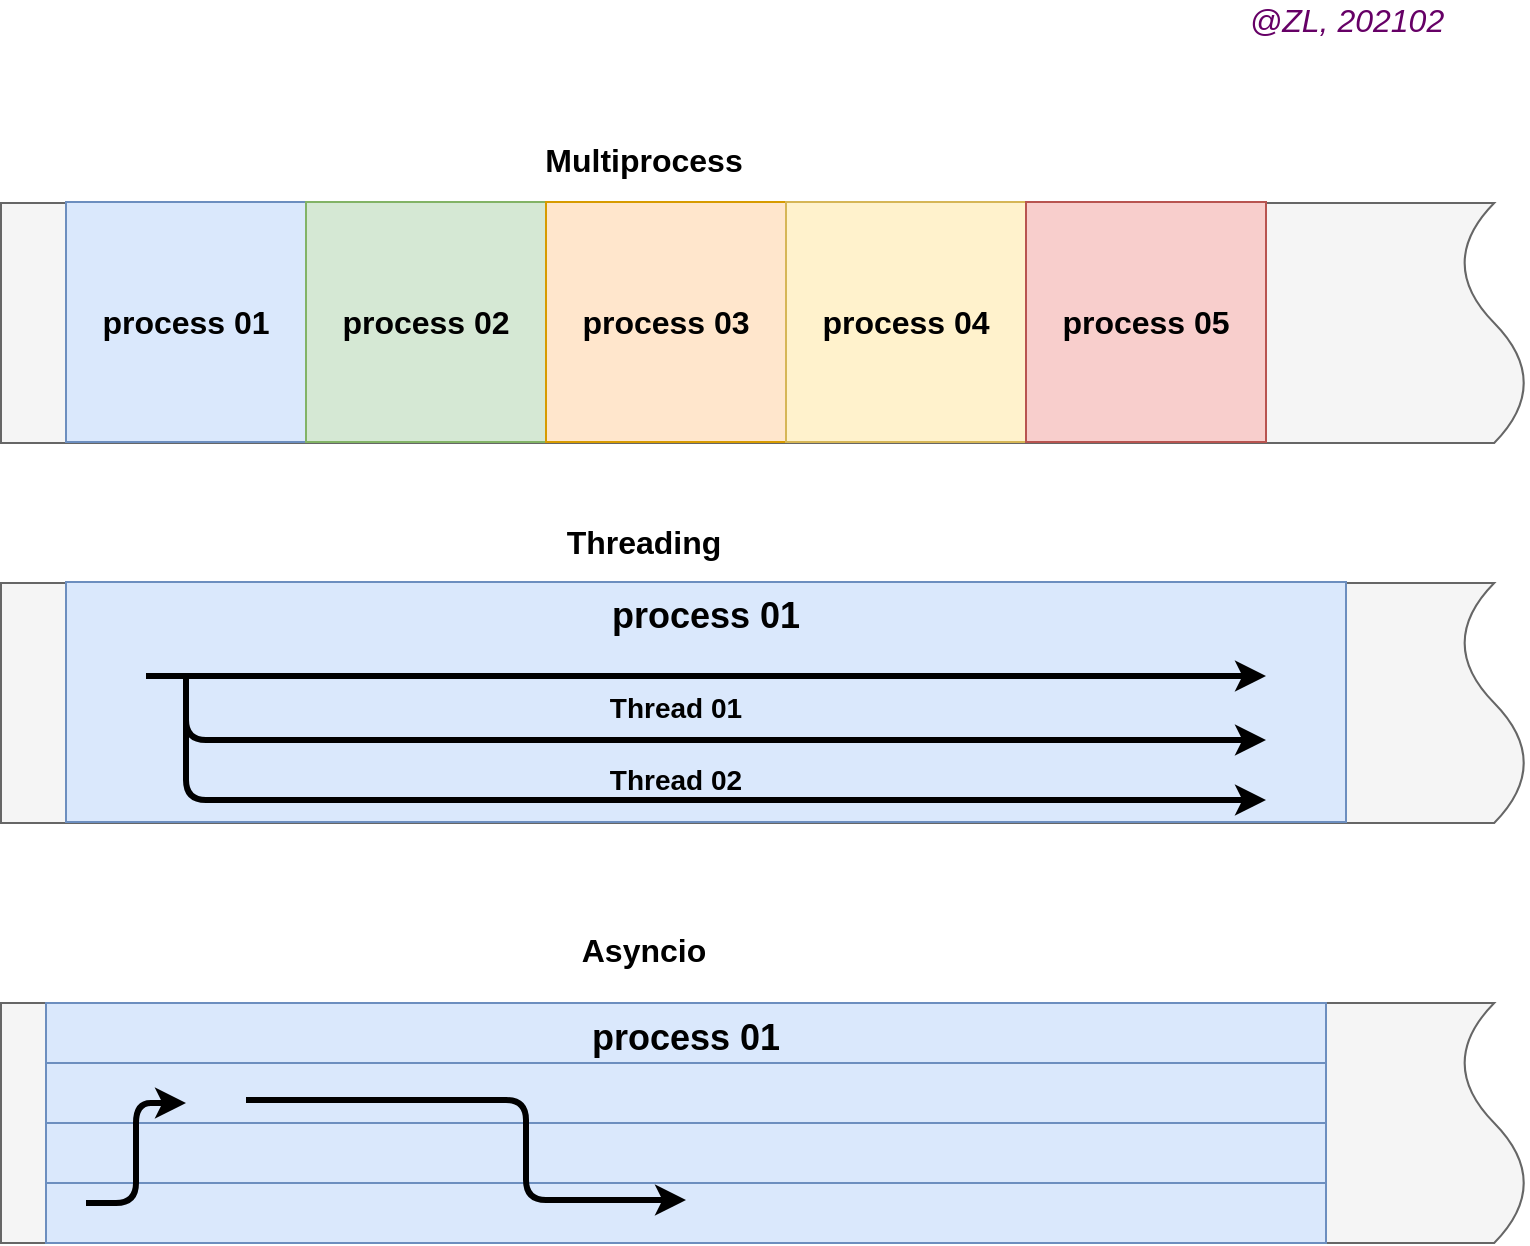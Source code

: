 <mxfile version="12.2.4" pages="1"><diagram id="7a4H9G2YzbAds82XiSTc" name="Page-1"><mxGraphModel dx="780" dy="592" grid="1" gridSize="10" guides="1" tooltips="1" connect="1" arrows="1" fold="1" page="1" pageScale="1" pageWidth="850" pageHeight="1100" math="0" shadow="0"><root><mxCell id="0"/><mxCell id="1" parent="0"/><mxCell id="3" value="" style="shape=document;whiteSpace=wrap;html=1;boundedLbl=1;rotation=-90;size=0.043;fillColor=#f5f5f5;strokeColor=#666666;fontColor=#333333;" parent="1" vertex="1"><mxGeometry x="359" y="-200" width="120" height="763" as="geometry"/></mxCell><mxCell id="4" value="&lt;b&gt;&lt;font style=&quot;font-size: 16px&quot;&gt;process 01&lt;/font&gt;&lt;/b&gt;" style="rounded=0;whiteSpace=wrap;html=1;fillColor=#dae8fc;strokeColor=#6c8ebf;" parent="1" vertex="1"><mxGeometry x="70" y="121" width="120" height="120" as="geometry"/></mxCell><mxCell id="8" value="&lt;b&gt;&lt;font style=&quot;font-size: 16px&quot;&gt;process 02&lt;/font&gt;&lt;/b&gt;" style="rounded=0;whiteSpace=wrap;html=1;fillColor=#d5e8d4;strokeColor=#82b366;" parent="1" vertex="1"><mxGeometry x="190" y="121" width="120" height="120" as="geometry"/></mxCell><mxCell id="9" value="&lt;b&gt;&lt;font style=&quot;font-size: 16px&quot;&gt;process 03&lt;/font&gt;&lt;/b&gt;" style="rounded=0;whiteSpace=wrap;html=1;fillColor=#ffe6cc;strokeColor=#d79b00;" parent="1" vertex="1"><mxGeometry x="310" y="121" width="120" height="120" as="geometry"/></mxCell><mxCell id="10" value="&lt;b&gt;&lt;font style=&quot;font-size: 16px&quot;&gt;process 04&lt;/font&gt;&lt;/b&gt;" style="rounded=0;whiteSpace=wrap;html=1;fillColor=#fff2cc;strokeColor=#d6b656;" parent="1" vertex="1"><mxGeometry x="430" y="121" width="120" height="120" as="geometry"/></mxCell><mxCell id="11" value="&lt;b&gt;&lt;font style=&quot;font-size: 16px&quot;&gt;process 05&lt;/font&gt;&lt;/b&gt;" style="rounded=0;whiteSpace=wrap;html=1;fillColor=#f8cecc;strokeColor=#b85450;" parent="1" vertex="1"><mxGeometry x="550" y="121" width="120" height="120" as="geometry"/></mxCell><mxCell id="12" value="" style="shape=document;whiteSpace=wrap;html=1;boundedLbl=1;rotation=-90;size=0.043;fillColor=#f5f5f5;strokeColor=#666666;fontColor=#333333;" parent="1" vertex="1"><mxGeometry x="359" y="-10" width="120" height="763" as="geometry"/></mxCell><mxCell id="13" value="&lt;b&gt;&lt;font style=&quot;font-size: 18px&quot;&gt;process 01&lt;/font&gt;&lt;/b&gt;" style="rounded=0;whiteSpace=wrap;html=1;fillColor=#dae8fc;strokeColor=#6c8ebf;verticalAlign=top;" parent="1" vertex="1"><mxGeometry x="70" y="311" width="640" height="120" as="geometry"/></mxCell><mxCell id="19" value="" style="endArrow=classic;html=1;fontColor=#00FF00;fontSize=12;strokeWidth=3;" parent="1" edge="1"><mxGeometry width="50" height="50" relative="1" as="geometry"><mxPoint x="110" y="358" as="sourcePoint"/><mxPoint x="670" y="358" as="targetPoint"/></mxGeometry></mxCell><mxCell id="21" value="" style="edgeStyle=elbowEdgeStyle;elbow=horizontal;endArrow=classic;html=1;strokeWidth=3;fontSize=12;fontColor=#00FF00;" parent="1" edge="1"><mxGeometry width="50" height="50" relative="1" as="geometry"><mxPoint x="130" y="370" as="sourcePoint"/><mxPoint x="670" y="390" as="targetPoint"/><Array as="points"><mxPoint x="130" y="430"/></Array></mxGeometry></mxCell><mxCell id="22" value="" style="edgeStyle=elbowEdgeStyle;elbow=horizontal;endArrow=classic;html=1;strokeWidth=3;fontSize=12;fontColor=#00FF00;" parent="1" edge="1"><mxGeometry width="50" height="50" relative="1" as="geometry"><mxPoint x="130" y="357" as="sourcePoint"/><mxPoint x="670" y="420" as="targetPoint"/><Array as="points"><mxPoint x="130" y="460"/></Array></mxGeometry></mxCell><mxCell id="23" value="Thread 01" style="text;html=1;strokeColor=none;fillColor=none;align=center;verticalAlign=middle;whiteSpace=wrap;rounded=0;fontSize=14;fontColor=#000000;fontStyle=1" parent="1" vertex="1"><mxGeometry x="320" y="354" width="110" height="40" as="geometry"/></mxCell><mxCell id="26" value="Thread 02" style="text;html=1;strokeColor=none;fillColor=none;align=center;verticalAlign=middle;whiteSpace=wrap;rounded=0;fontSize=14;fontColor=#000000;fontStyle=1" parent="1" vertex="1"><mxGeometry x="320" y="390" width="110" height="40" as="geometry"/></mxCell><mxCell id="29" value="" style="shape=document;whiteSpace=wrap;html=1;boundedLbl=1;rotation=-90;size=0.043;fillColor=#f5f5f5;strokeColor=#666666;fontColor=#333333;" parent="1" vertex="1"><mxGeometry x="359" y="200" width="120" height="763" as="geometry"/></mxCell><mxCell id="30" value="&lt;b&gt;&lt;font style=&quot;font-size: 18px&quot;&gt;process 01&lt;/font&gt;&lt;/b&gt;" style="rounded=0;whiteSpace=wrap;html=1;fillColor=#dae8fc;strokeColor=#6c8ebf;verticalAlign=top;" parent="1" vertex="1"><mxGeometry x="60" y="521.5" width="640" height="120" as="geometry"/></mxCell><mxCell id="31" value="" style="rounded=0;whiteSpace=wrap;html=1;fillColor=#dae8fc;strokeColor=#6c8ebf;verticalAlign=top;" parent="1" vertex="1"><mxGeometry x="60" y="551.5" width="640" height="30" as="geometry"/></mxCell><mxCell id="32" value="" style="rounded=0;whiteSpace=wrap;html=1;fillColor=#dae8fc;strokeColor=#6c8ebf;verticalAlign=top;" parent="1" vertex="1"><mxGeometry x="60" y="581.5" width="640" height="30" as="geometry"/></mxCell><mxCell id="35" value="" style="edgeStyle=elbowEdgeStyle;elbow=horizontal;endArrow=classic;html=1;strokeWidth=3;fontSize=14;fontColor=#000000;" parent="1" edge="1"><mxGeometry width="50" height="50" relative="1" as="geometry"><mxPoint x="80" y="621.5" as="sourcePoint"/><mxPoint x="130" y="571.5" as="targetPoint"/></mxGeometry></mxCell><mxCell id="36" value="Multiprocess" style="text;html=1;strokeColor=none;fillColor=none;align=center;verticalAlign=middle;whiteSpace=wrap;rounded=0;fontSize=16;fontColor=#000000;fontStyle=1" parent="1" vertex="1"><mxGeometry x="264" y="85" width="190" height="30" as="geometry"/></mxCell><mxCell id="37" value="Threading" style="text;html=1;strokeColor=none;fillColor=none;align=center;verticalAlign=middle;whiteSpace=wrap;rounded=0;fontSize=16;fontColor=#000000;fontStyle=1" parent="1" vertex="1"><mxGeometry x="264" y="276" width="190" height="30" as="geometry"/></mxCell><mxCell id="38" value="Asyncio" style="text;html=1;strokeColor=none;fillColor=none;align=center;verticalAlign=middle;whiteSpace=wrap;rounded=0;fontSize=16;fontColor=#000000;fontStyle=1" parent="1" vertex="1"><mxGeometry x="264" y="480" width="190" height="30" as="geometry"/></mxCell><mxCell id="39" value="" style="edgeStyle=elbowEdgeStyle;elbow=horizontal;endArrow=classic;html=1;strokeWidth=3;fontSize=14;fontColor=#000000;" parent="1" edge="1"><mxGeometry width="50" height="50" relative="1" as="geometry"><mxPoint x="160" y="570" as="sourcePoint"/><mxPoint x="380" y="620" as="targetPoint"/><Array as="points"><mxPoint x="300" y="610"/></Array></mxGeometry></mxCell><mxCell id="40" value="@ZL, 202102" style="text;html=1;strokeColor=none;fillColor=none;align=center;verticalAlign=middle;whiteSpace=wrap;rounded=0;fontSize=16;fontStyle=2;fontColor=#660066;" parent="1" vertex="1"><mxGeometry x="657.5" y="20" width="105" height="20" as="geometry"/></mxCell></root></mxGraphModel></diagram></mxfile>